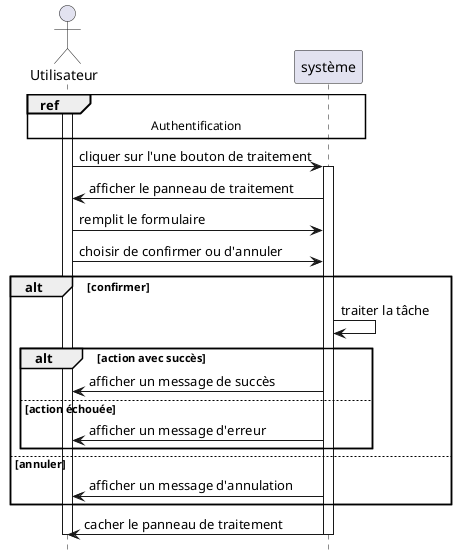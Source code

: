@startuml traiter_task

hide footbox


actor "Utilisateur" as user
participant "système" as system


ref over user, system : Authentification
activate user
user -> system : cliquer sur l'une bouton de traitement
activate system
system -> user : afficher le panneau de traitement
user -> system : remplit le formulaire
user -> system : choisir de confirmer ou d'annuler
alt confirmer
system -> system : traiter la tâche
alt action avec succès
  system -> user : afficher un message de succès
else action échouée
  system -> user : afficher un message d'erreur
end
else annuler
  system -> user : afficher un message d'annulation
end
system -> user : cacher le panneau de traitement



deactivate system
deactivate user